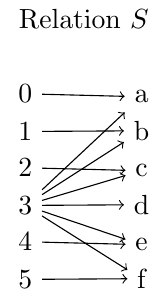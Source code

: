 \documentclass[tikz]{standalone}
\usetikzlibrary{matrix,positioning}
\begin{document}
\begin{tikzpicture}
\matrix (m) at (0,0) [matrix of nodes, column sep = 3em] {
    0 & a\\
    1 & b\\
    2 & c\\
    3 & d\\
    4 & e\\
    5 & f\\
};
\foreach \Source/\Target in {
    1/1,
    2/2,
    3/3,
    4/1, 4/2, 4/3, 4/4, 4/5, 4/6,
    5/5,
    6/6%
    }
    \draw[->] (m-\Source-1) to (m-\Target-2);

\node [above=1em of m] {Relation $S$};
\end{tikzpicture}
\end{document}
